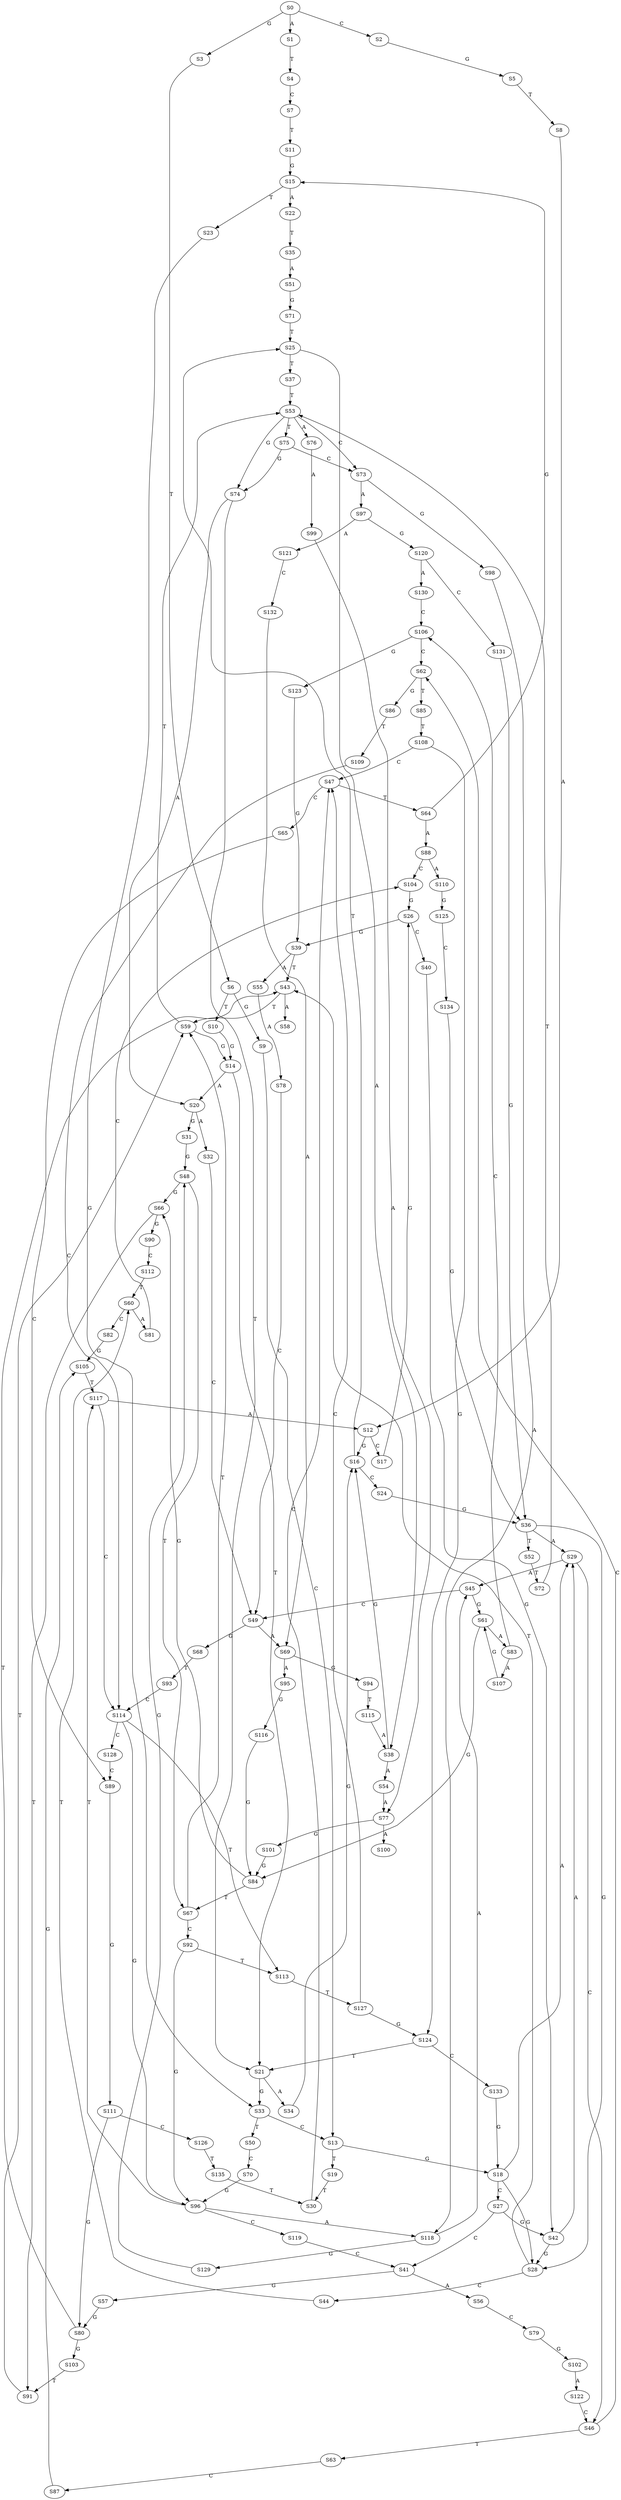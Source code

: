 strict digraph  {
	S0 -> S1 [ label = A ];
	S0 -> S2 [ label = C ];
	S0 -> S3 [ label = G ];
	S1 -> S4 [ label = T ];
	S2 -> S5 [ label = G ];
	S3 -> S6 [ label = T ];
	S4 -> S7 [ label = C ];
	S5 -> S8 [ label = T ];
	S6 -> S9 [ label = G ];
	S6 -> S10 [ label = T ];
	S7 -> S11 [ label = T ];
	S8 -> S12 [ label = A ];
	S9 -> S13 [ label = C ];
	S10 -> S14 [ label = G ];
	S11 -> S15 [ label = G ];
	S12 -> S16 [ label = G ];
	S12 -> S17 [ label = C ];
	S13 -> S18 [ label = G ];
	S13 -> S19 [ label = T ];
	S14 -> S20 [ label = A ];
	S14 -> S21 [ label = T ];
	S15 -> S22 [ label = A ];
	S15 -> S23 [ label = T ];
	S16 -> S24 [ label = C ];
	S16 -> S25 [ label = T ];
	S17 -> S26 [ label = G ];
	S18 -> S27 [ label = C ];
	S18 -> S28 [ label = G ];
	S18 -> S29 [ label = A ];
	S19 -> S30 [ label = T ];
	S20 -> S31 [ label = G ];
	S20 -> S32 [ label = A ];
	S21 -> S33 [ label = G ];
	S21 -> S34 [ label = A ];
	S22 -> S35 [ label = T ];
	S23 -> S33 [ label = G ];
	S24 -> S36 [ label = G ];
	S25 -> S37 [ label = T ];
	S25 -> S38 [ label = A ];
	S26 -> S39 [ label = G ];
	S26 -> S40 [ label = C ];
	S27 -> S41 [ label = C ];
	S27 -> S42 [ label = G ];
	S28 -> S43 [ label = T ];
	S28 -> S44 [ label = C ];
	S29 -> S45 [ label = A ];
	S29 -> S46 [ label = C ];
	S30 -> S47 [ label = C ];
	S31 -> S48 [ label = G ];
	S32 -> S49 [ label = C ];
	S33 -> S13 [ label = C ];
	S33 -> S50 [ label = T ];
	S34 -> S16 [ label = G ];
	S35 -> S51 [ label = A ];
	S36 -> S52 [ label = T ];
	S36 -> S29 [ label = A ];
	S36 -> S28 [ label = G ];
	S37 -> S53 [ label = T ];
	S38 -> S54 [ label = A ];
	S38 -> S16 [ label = G ];
	S39 -> S43 [ label = T ];
	S39 -> S55 [ label = A ];
	S40 -> S42 [ label = G ];
	S41 -> S56 [ label = A ];
	S41 -> S57 [ label = G ];
	S42 -> S28 [ label = G ];
	S42 -> S29 [ label = A ];
	S43 -> S58 [ label = A ];
	S43 -> S59 [ label = T ];
	S44 -> S60 [ label = T ];
	S45 -> S61 [ label = G ];
	S45 -> S49 [ label = C ];
	S46 -> S62 [ label = C ];
	S46 -> S63 [ label = T ];
	S47 -> S64 [ label = T ];
	S47 -> S65 [ label = C ];
	S48 -> S66 [ label = G ];
	S48 -> S67 [ label = T ];
	S49 -> S68 [ label = G ];
	S49 -> S69 [ label = A ];
	S50 -> S70 [ label = C ];
	S51 -> S71 [ label = G ];
	S52 -> S72 [ label = T ];
	S53 -> S73 [ label = C ];
	S53 -> S74 [ label = G ];
	S53 -> S75 [ label = T ];
	S53 -> S76 [ label = A ];
	S54 -> S77 [ label = A ];
	S55 -> S78 [ label = A ];
	S56 -> S79 [ label = C ];
	S57 -> S80 [ label = G ];
	S59 -> S53 [ label = T ];
	S59 -> S14 [ label = G ];
	S60 -> S81 [ label = A ];
	S60 -> S82 [ label = C ];
	S61 -> S83 [ label = A ];
	S61 -> S84 [ label = G ];
	S62 -> S85 [ label = T ];
	S62 -> S86 [ label = G ];
	S63 -> S87 [ label = C ];
	S64 -> S15 [ label = G ];
	S64 -> S88 [ label = A ];
	S65 -> S89 [ label = C ];
	S66 -> S90 [ label = G ];
	S66 -> S91 [ label = T ];
	S67 -> S59 [ label = T ];
	S67 -> S92 [ label = C ];
	S68 -> S93 [ label = T ];
	S69 -> S94 [ label = G ];
	S69 -> S95 [ label = A ];
	S70 -> S96 [ label = G ];
	S71 -> S25 [ label = T ];
	S72 -> S53 [ label = T ];
	S73 -> S97 [ label = A ];
	S73 -> S98 [ label = G ];
	S74 -> S20 [ label = A ];
	S74 -> S21 [ label = T ];
	S75 -> S73 [ label = C ];
	S75 -> S74 [ label = G ];
	S76 -> S99 [ label = A ];
	S77 -> S100 [ label = A ];
	S77 -> S101 [ label = G ];
	S78 -> S49 [ label = C ];
	S79 -> S102 [ label = G ];
	S80 -> S103 [ label = G ];
	S80 -> S43 [ label = T ];
	S81 -> S104 [ label = C ];
	S82 -> S105 [ label = G ];
	S83 -> S106 [ label = C ];
	S83 -> S107 [ label = A ];
	S84 -> S67 [ label = T ];
	S84 -> S66 [ label = G ];
	S85 -> S108 [ label = T ];
	S86 -> S109 [ label = T ];
	S87 -> S105 [ label = G ];
	S88 -> S110 [ label = A ];
	S88 -> S104 [ label = C ];
	S89 -> S111 [ label = G ];
	S90 -> S112 [ label = C ];
	S91 -> S59 [ label = T ];
	S92 -> S113 [ label = T ];
	S92 -> S96 [ label = G ];
	S93 -> S114 [ label = C ];
	S94 -> S115 [ label = T ];
	S95 -> S116 [ label = G ];
	S96 -> S117 [ label = T ];
	S96 -> S118 [ label = A ];
	S96 -> S119 [ label = C ];
	S97 -> S120 [ label = G ];
	S97 -> S121 [ label = A ];
	S98 -> S118 [ label = A ];
	S99 -> S77 [ label = A ];
	S101 -> S84 [ label = G ];
	S102 -> S122 [ label = A ];
	S103 -> S91 [ label = T ];
	S104 -> S26 [ label = G ];
	S105 -> S117 [ label = T ];
	S106 -> S123 [ label = G ];
	S106 -> S62 [ label = C ];
	S107 -> S61 [ label = G ];
	S108 -> S47 [ label = C ];
	S108 -> S124 [ label = G ];
	S109 -> S114 [ label = C ];
	S110 -> S125 [ label = G ];
	S111 -> S80 [ label = G ];
	S111 -> S126 [ label = C ];
	S112 -> S60 [ label = T ];
	S113 -> S127 [ label = T ];
	S114 -> S113 [ label = T ];
	S114 -> S96 [ label = G ];
	S114 -> S128 [ label = C ];
	S115 -> S38 [ label = A ];
	S116 -> S84 [ label = G ];
	S117 -> S12 [ label = A ];
	S117 -> S114 [ label = C ];
	S118 -> S45 [ label = A ];
	S118 -> S129 [ label = G ];
	S119 -> S41 [ label = C ];
	S120 -> S130 [ label = A ];
	S120 -> S131 [ label = C ];
	S121 -> S132 [ label = C ];
	S122 -> S46 [ label = C ];
	S123 -> S39 [ label = G ];
	S124 -> S133 [ label = C ];
	S124 -> S21 [ label = T ];
	S125 -> S134 [ label = C ];
	S126 -> S135 [ label = T ];
	S127 -> S47 [ label = C ];
	S127 -> S124 [ label = G ];
	S128 -> S89 [ label = C ];
	S129 -> S48 [ label = G ];
	S130 -> S106 [ label = C ];
	S131 -> S36 [ label = G ];
	S132 -> S69 [ label = A ];
	S133 -> S18 [ label = G ];
	S134 -> S36 [ label = G ];
	S135 -> S30 [ label = T ];
}
